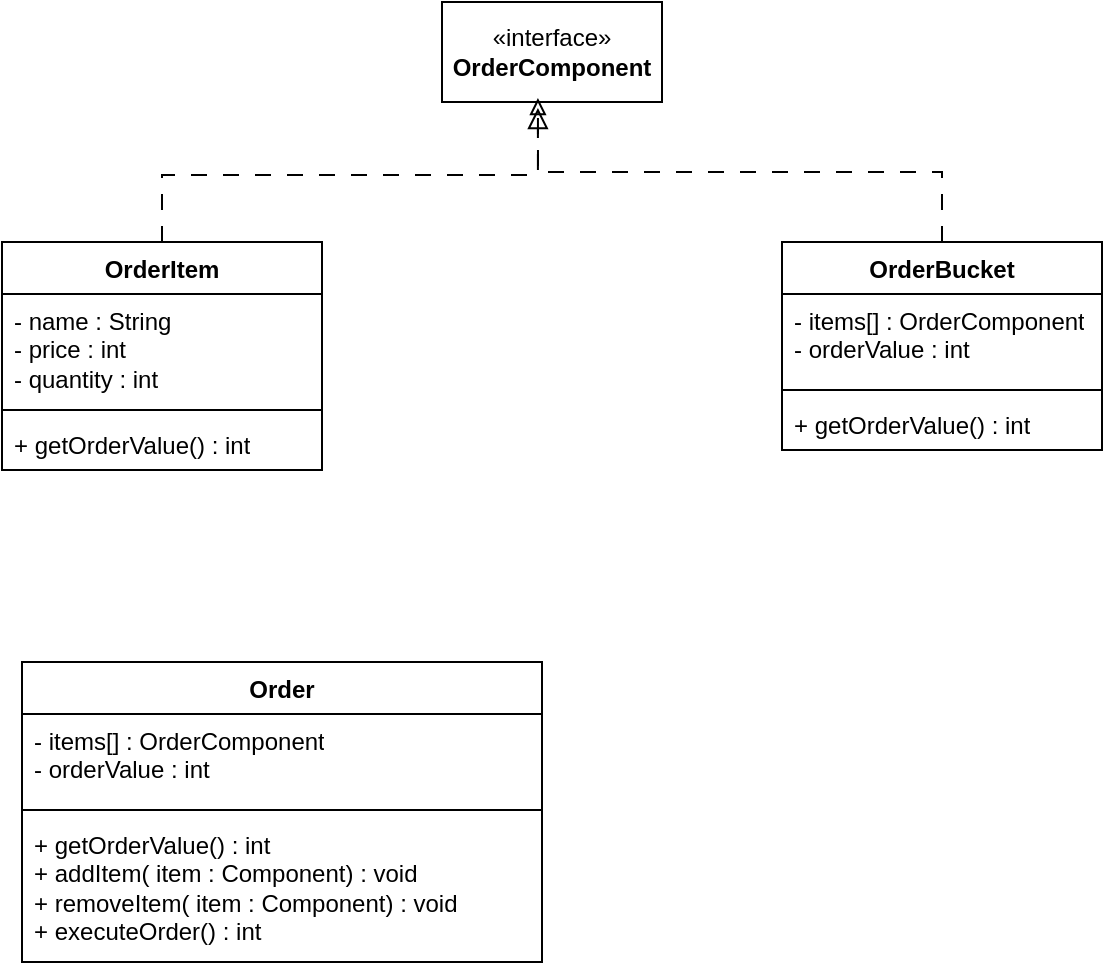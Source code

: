 <mxfile version="24.6.4" type="device">
  <diagram id="C5RBs43oDa-KdzZeNtuy" name="Page-1">
    <mxGraphModel dx="1026" dy="772" grid="1" gridSize="10" guides="1" tooltips="1" connect="1" arrows="1" fold="1" page="1" pageScale="1" pageWidth="827" pageHeight="1169" math="0" shadow="0">
      <root>
        <mxCell id="WIyWlLk6GJQsqaUBKTNV-0" />
        <mxCell id="WIyWlLk6GJQsqaUBKTNV-1" parent="WIyWlLk6GJQsqaUBKTNV-0" />
        <mxCell id="X2JB80wIwNMomNPtPyLn-6" value="«interface»&lt;br&gt;&lt;b&gt;OrderComponent&lt;/b&gt;" style="html=1;whiteSpace=wrap;" vertex="1" parent="WIyWlLk6GJQsqaUBKTNV-1">
          <mxGeometry x="350" y="200" width="110" height="50" as="geometry" />
        </mxCell>
        <mxCell id="X2JB80wIwNMomNPtPyLn-7" value="OrderItem" style="swimlane;fontStyle=1;align=center;verticalAlign=top;childLayout=stackLayout;horizontal=1;startSize=26;horizontalStack=0;resizeParent=1;resizeParentMax=0;resizeLast=0;collapsible=1;marginBottom=0;whiteSpace=wrap;html=1;" vertex="1" parent="WIyWlLk6GJQsqaUBKTNV-1">
          <mxGeometry x="130" y="320" width="160" height="114" as="geometry" />
        </mxCell>
        <mxCell id="X2JB80wIwNMomNPtPyLn-8" value="- name : String&amp;nbsp;&lt;div&gt;- price : int&lt;/div&gt;&lt;div&gt;- quantity : int&amp;nbsp;&lt;/div&gt;" style="text;strokeColor=none;fillColor=none;align=left;verticalAlign=top;spacingLeft=4;spacingRight=4;overflow=hidden;rotatable=0;points=[[0,0.5],[1,0.5]];portConstraint=eastwest;whiteSpace=wrap;html=1;" vertex="1" parent="X2JB80wIwNMomNPtPyLn-7">
          <mxGeometry y="26" width="160" height="54" as="geometry" />
        </mxCell>
        <mxCell id="X2JB80wIwNMomNPtPyLn-9" value="" style="line;strokeWidth=1;fillColor=none;align=left;verticalAlign=middle;spacingTop=-1;spacingLeft=3;spacingRight=3;rotatable=0;labelPosition=right;points=[];portConstraint=eastwest;strokeColor=inherit;" vertex="1" parent="X2JB80wIwNMomNPtPyLn-7">
          <mxGeometry y="80" width="160" height="8" as="geometry" />
        </mxCell>
        <mxCell id="X2JB80wIwNMomNPtPyLn-10" value="+ getOrderValue() : int" style="text;strokeColor=none;fillColor=none;align=left;verticalAlign=top;spacingLeft=4;spacingRight=4;overflow=hidden;rotatable=0;points=[[0,0.5],[1,0.5]];portConstraint=eastwest;whiteSpace=wrap;html=1;" vertex="1" parent="X2JB80wIwNMomNPtPyLn-7">
          <mxGeometry y="88" width="160" height="26" as="geometry" />
        </mxCell>
        <mxCell id="X2JB80wIwNMomNPtPyLn-15" value="OrderBucket" style="swimlane;fontStyle=1;align=center;verticalAlign=top;childLayout=stackLayout;horizontal=1;startSize=26;horizontalStack=0;resizeParent=1;resizeParentMax=0;resizeLast=0;collapsible=1;marginBottom=0;whiteSpace=wrap;html=1;" vertex="1" parent="WIyWlLk6GJQsqaUBKTNV-1">
          <mxGeometry x="520" y="320" width="160" height="104" as="geometry" />
        </mxCell>
        <mxCell id="X2JB80wIwNMomNPtPyLn-16" value="- items[] : OrderComponent&lt;div&gt;- orderValue : int&lt;/div&gt;" style="text;strokeColor=none;fillColor=none;align=left;verticalAlign=top;spacingLeft=4;spacingRight=4;overflow=hidden;rotatable=0;points=[[0,0.5],[1,0.5]];portConstraint=eastwest;whiteSpace=wrap;html=1;" vertex="1" parent="X2JB80wIwNMomNPtPyLn-15">
          <mxGeometry y="26" width="160" height="44" as="geometry" />
        </mxCell>
        <mxCell id="X2JB80wIwNMomNPtPyLn-17" value="" style="line;strokeWidth=1;fillColor=none;align=left;verticalAlign=middle;spacingTop=-1;spacingLeft=3;spacingRight=3;rotatable=0;labelPosition=right;points=[];portConstraint=eastwest;strokeColor=inherit;" vertex="1" parent="X2JB80wIwNMomNPtPyLn-15">
          <mxGeometry y="70" width="160" height="8" as="geometry" />
        </mxCell>
        <mxCell id="X2JB80wIwNMomNPtPyLn-18" value="+ getOrderValue() : int" style="text;strokeColor=none;fillColor=none;align=left;verticalAlign=top;spacingLeft=4;spacingRight=4;overflow=hidden;rotatable=0;points=[[0,0.5],[1,0.5]];portConstraint=eastwest;whiteSpace=wrap;html=1;" vertex="1" parent="X2JB80wIwNMomNPtPyLn-15">
          <mxGeometry y="78" width="160" height="26" as="geometry" />
        </mxCell>
        <mxCell id="X2JB80wIwNMomNPtPyLn-20" value="" style="edgeStyle=elbowEdgeStyle;elbow=vertical;endArrow=block;html=1;curved=0;rounded=0;endSize=8;startSize=8;exitX=0.5;exitY=0;exitDx=0;exitDy=0;entryX=0.436;entryY=1.06;entryDx=0;entryDy=0;entryPerimeter=0;dashed=1;dashPattern=8 8;endFill=0;" edge="1" parent="WIyWlLk6GJQsqaUBKTNV-1" source="X2JB80wIwNMomNPtPyLn-7" target="X2JB80wIwNMomNPtPyLn-6">
          <mxGeometry width="50" height="50" relative="1" as="geometry">
            <mxPoint x="210" y="300" as="sourcePoint" />
            <mxPoint x="260" y="250" as="targetPoint" />
          </mxGeometry>
        </mxCell>
        <mxCell id="X2JB80wIwNMomNPtPyLn-29" style="edgeStyle=orthogonalEdgeStyle;rounded=0;orthogonalLoop=1;jettySize=auto;html=1;exitX=0.5;exitY=0;exitDx=0;exitDy=0;entryX=0.436;entryY=0.96;entryDx=0;entryDy=0;entryPerimeter=0;endArrow=block;endFill=0;dashed=1;dashPattern=8 8;" edge="1" parent="WIyWlLk6GJQsqaUBKTNV-1" source="X2JB80wIwNMomNPtPyLn-15" target="X2JB80wIwNMomNPtPyLn-6">
          <mxGeometry relative="1" as="geometry" />
        </mxCell>
        <mxCell id="X2JB80wIwNMomNPtPyLn-30" value="Order" style="swimlane;fontStyle=1;align=center;verticalAlign=top;childLayout=stackLayout;horizontal=1;startSize=26;horizontalStack=0;resizeParent=1;resizeParentMax=0;resizeLast=0;collapsible=1;marginBottom=0;whiteSpace=wrap;html=1;" vertex="1" parent="WIyWlLk6GJQsqaUBKTNV-1">
          <mxGeometry x="140" y="530" width="260" height="150" as="geometry" />
        </mxCell>
        <mxCell id="X2JB80wIwNMomNPtPyLn-31" value="- items[] : OrderComponent&lt;div&gt;- orderValue : int&lt;/div&gt;" style="text;strokeColor=none;fillColor=none;align=left;verticalAlign=top;spacingLeft=4;spacingRight=4;overflow=hidden;rotatable=0;points=[[0,0.5],[1,0.5]];portConstraint=eastwest;whiteSpace=wrap;html=1;" vertex="1" parent="X2JB80wIwNMomNPtPyLn-30">
          <mxGeometry y="26" width="260" height="44" as="geometry" />
        </mxCell>
        <mxCell id="X2JB80wIwNMomNPtPyLn-32" value="" style="line;strokeWidth=1;fillColor=none;align=left;verticalAlign=middle;spacingTop=-1;spacingLeft=3;spacingRight=3;rotatable=0;labelPosition=right;points=[];portConstraint=eastwest;strokeColor=inherit;" vertex="1" parent="X2JB80wIwNMomNPtPyLn-30">
          <mxGeometry y="70" width="260" height="8" as="geometry" />
        </mxCell>
        <mxCell id="X2JB80wIwNMomNPtPyLn-33" value="+ getOrderValue() : int&lt;div&gt;+ addItem( item : Component) : void&lt;/div&gt;&lt;div&gt;+ removeItem( item : Component) : void&lt;/div&gt;&lt;div&gt;+ executeOrder() : int&lt;/div&gt;" style="text;strokeColor=none;fillColor=none;align=left;verticalAlign=top;spacingLeft=4;spacingRight=4;overflow=hidden;rotatable=0;points=[[0,0.5],[1,0.5]];portConstraint=eastwest;whiteSpace=wrap;html=1;" vertex="1" parent="X2JB80wIwNMomNPtPyLn-30">
          <mxGeometry y="78" width="260" height="72" as="geometry" />
        </mxCell>
      </root>
    </mxGraphModel>
  </diagram>
</mxfile>
